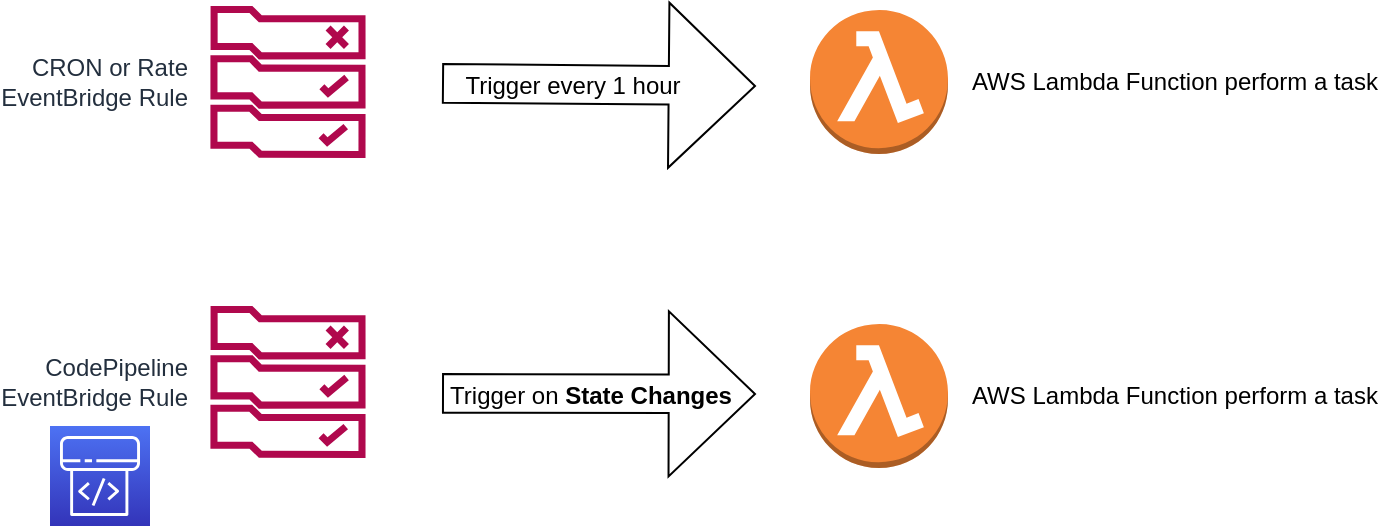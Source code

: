 <mxfile version="20.6.2" type="device"><diagram id="NIoNGG4HIaN-9HWaqBtn" name="Page-1"><mxGraphModel dx="664" dy="666" grid="1" gridSize="10" guides="1" tooltips="1" connect="1" arrows="1" fold="1" page="1" pageScale="1" pageWidth="850" pageHeight="1100" math="0" shadow="0"><root><mxCell id="0"/><mxCell id="1" parent="0"/><mxCell id="jIvKC7wS98ozOqP373RX-52" value="CRON or Rate&lt;br&gt;EventBridge Rule" style="sketch=0;outlineConnect=0;fontColor=#232F3E;gradientColor=none;fillColor=#B0084D;strokeColor=none;dashed=0;verticalLabelPosition=middle;verticalAlign=middle;align=right;html=1;fontSize=12;fontStyle=0;aspect=fixed;pointerEvents=1;shape=mxgraph.aws4.rule_2;labelPosition=left;spacingTop=0;spacingLeft=0;spacingRight=10;spacingBottom=0;" vertex="1" parent="1"><mxGeometry x="200" y="160" width="78" height="76" as="geometry"/></mxCell><mxCell id="jIvKC7wS98ozOqP373RX-54" value="CodePipeline&lt;br&gt;EventBridge Rule" style="sketch=0;outlineConnect=0;fontColor=#232F3E;gradientColor=none;fillColor=#B0084D;strokeColor=none;dashed=0;verticalLabelPosition=middle;verticalAlign=middle;align=right;html=1;fontSize=12;fontStyle=0;aspect=fixed;pointerEvents=1;shape=mxgraph.aws4.rule_2;labelPosition=left;spacingTop=0;spacingLeft=0;spacingRight=10;spacingBottom=0;" vertex="1" parent="1"><mxGeometry x="200" y="310" width="78" height="76" as="geometry"/></mxCell><mxCell id="jIvKC7wS98ozOqP373RX-55" value="" style="sketch=0;points=[[0,0,0],[0.25,0,0],[0.5,0,0],[0.75,0,0],[1,0,0],[0,1,0],[0.25,1,0],[0.5,1,0],[0.75,1,0],[1,1,0],[0,0.25,0],[0,0.5,0],[0,0.75,0],[1,0.25,0],[1,0.5,0],[1,0.75,0]];outlineConnect=0;fontColor=#232F3E;gradientColor=#4D72F3;gradientDirection=north;fillColor=#3334B9;strokeColor=#ffffff;dashed=0;verticalLabelPosition=bottom;verticalAlign=top;align=center;html=1;fontSize=12;fontStyle=0;aspect=fixed;shape=mxgraph.aws4.resourceIcon;resIcon=mxgraph.aws4.codepipeline;" vertex="1" parent="1"><mxGeometry x="120" y="370" width="50" height="50" as="geometry"/></mxCell><mxCell id="jIvKC7wS98ozOqP373RX-56" value="" style="shape=flexArrow;endArrow=classic;html=1;rounded=0;width=19.31;endSize=14.048;endWidth=62.259;" edge="1" parent="1"><mxGeometry width="50" height="50" relative="1" as="geometry"><mxPoint x="316" y="198.66" as="sourcePoint"/><mxPoint x="473" y="200" as="targetPoint"/></mxGeometry></mxCell><mxCell id="jIvKC7wS98ozOqP373RX-58" value="Trigger every 1 hour" style="text;html=1;align=center;verticalAlign=middle;resizable=0;points=[];autosize=1;strokeColor=none;fillColor=none;" vertex="1" parent="1"><mxGeometry x="316" y="185" width="130" height="30" as="geometry"/></mxCell><mxCell id="jIvKC7wS98ozOqP373RX-61" value="" style="shape=flexArrow;endArrow=classic;html=1;rounded=0;width=19.31;endSize=14.048;endWidth=62.259;" edge="1" parent="1"><mxGeometry width="50" height="50" relative="1" as="geometry"><mxPoint x="316" y="353.66" as="sourcePoint"/><mxPoint x="473" y="354" as="targetPoint"/></mxGeometry></mxCell><mxCell id="jIvKC7wS98ozOqP373RX-62" value="Trigger on &lt;b&gt;State Changes&lt;/b&gt;" style="text;html=1;align=center;verticalAlign=middle;resizable=0;points=[];autosize=1;strokeColor=none;fillColor=none;" vertex="1" parent="1"><mxGeometry x="310" y="340" width="160" height="30" as="geometry"/></mxCell><mxCell id="jIvKC7wS98ozOqP373RX-65" value="AWS Lambda Function perform a task" style="outlineConnect=0;dashed=0;verticalLabelPosition=middle;verticalAlign=middle;align=left;html=1;shape=mxgraph.aws3.lambda_function;fillColor=#F58534;gradientColor=none;labelPosition=right;spacingLeft=10;" vertex="1" parent="1"><mxGeometry x="500" y="319" width="69" height="72" as="geometry"/></mxCell><mxCell id="jIvKC7wS98ozOqP373RX-66" value="AWS Lambda Function perform a task" style="outlineConnect=0;dashed=0;verticalLabelPosition=middle;verticalAlign=middle;align=left;html=1;shape=mxgraph.aws3.lambda_function;fillColor=#F58534;gradientColor=none;labelPosition=right;spacingLeft=10;" vertex="1" parent="1"><mxGeometry x="500" y="162" width="69" height="72" as="geometry"/></mxCell></root></mxGraphModel></diagram></mxfile>